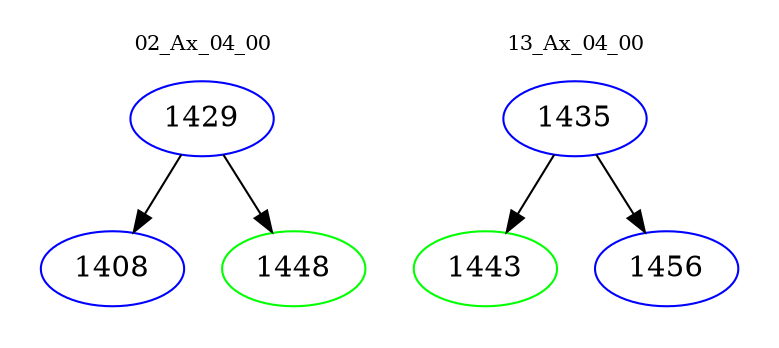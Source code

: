 digraph{
subgraph cluster_0 {
color = white
label = "02_Ax_04_00";
fontsize=10;
T0_1429 [label="1429", color="blue"]
T0_1429 -> T0_1408 [color="black"]
T0_1408 [label="1408", color="blue"]
T0_1429 -> T0_1448 [color="black"]
T0_1448 [label="1448", color="green"]
}
subgraph cluster_1 {
color = white
label = "13_Ax_04_00";
fontsize=10;
T1_1435 [label="1435", color="blue"]
T1_1435 -> T1_1443 [color="black"]
T1_1443 [label="1443", color="green"]
T1_1435 -> T1_1456 [color="black"]
T1_1456 [label="1456", color="blue"]
}
}
